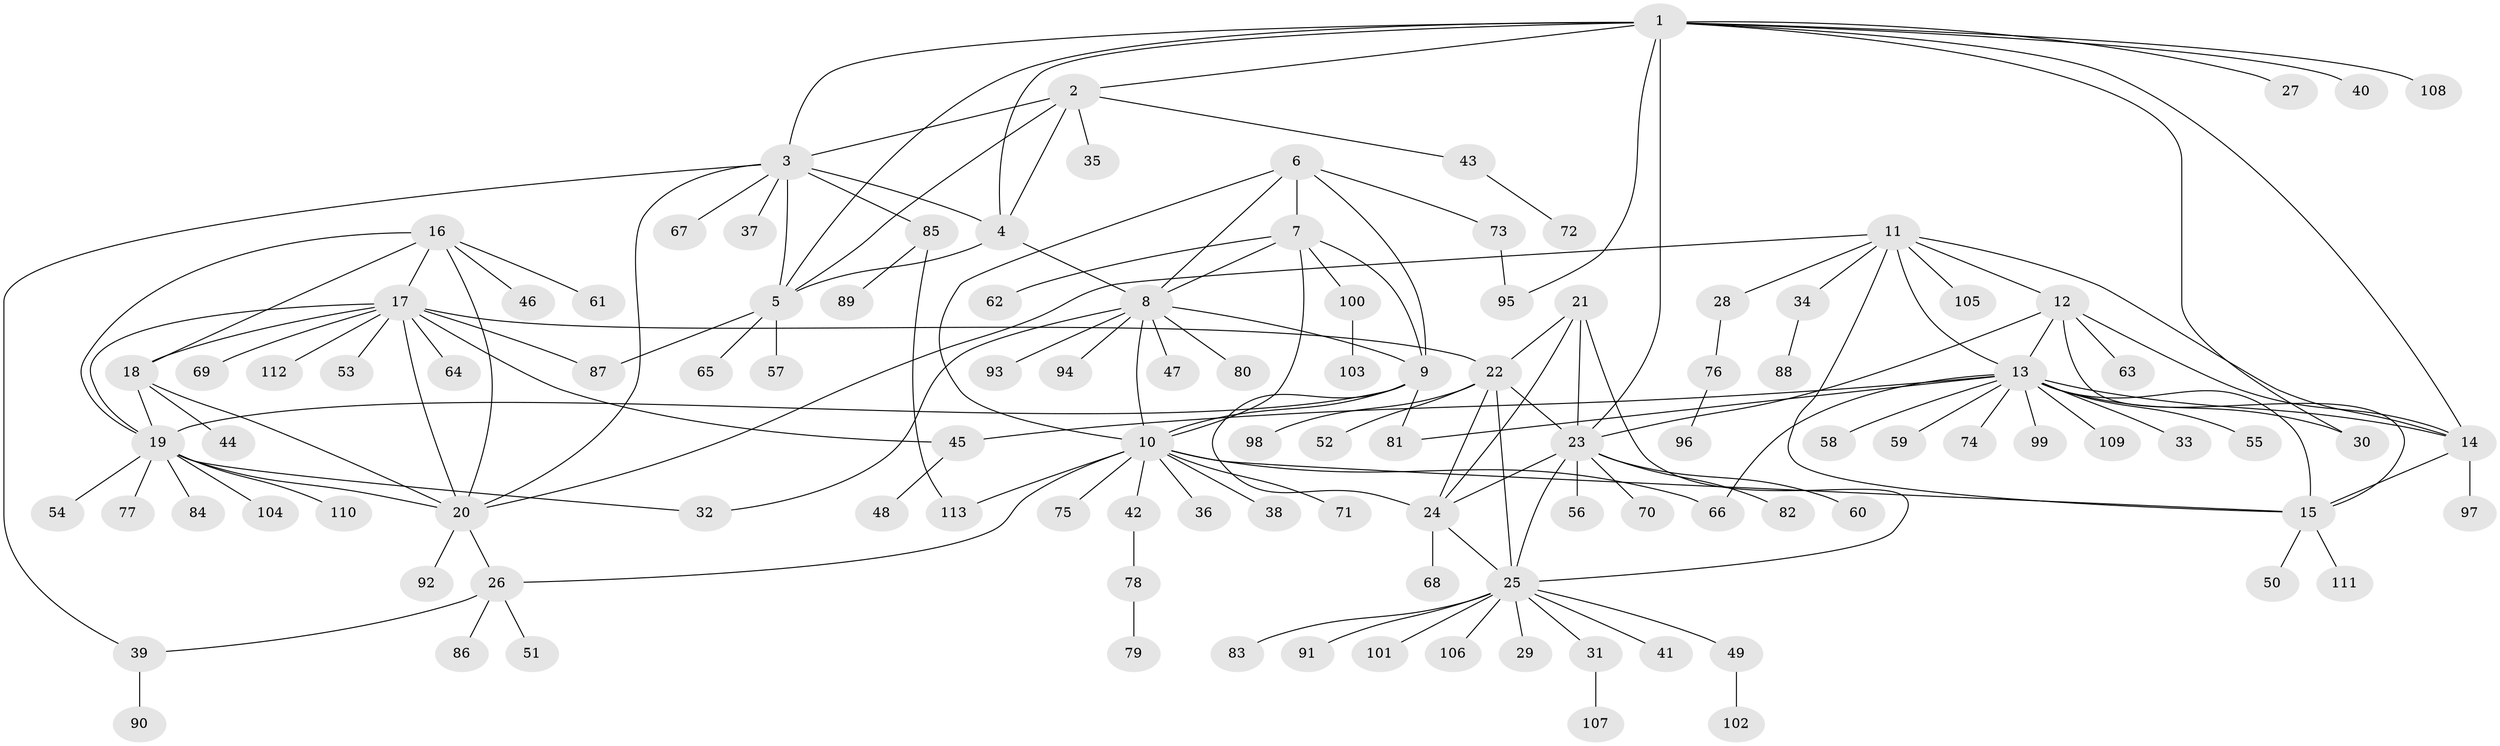 // coarse degree distribution, {9: 0.056179775280898875, 7: 0.011235955056179775, 8: 0.033707865168539325, 13: 0.02247191011235955, 4: 0.033707865168539325, 6: 0.011235955056179775, 5: 0.0449438202247191, 10: 0.011235955056179775, 1: 0.6292134831460674, 2: 0.12359550561797752, 3: 0.02247191011235955}
// Generated by graph-tools (version 1.1) at 2025/52/02/27/25 19:52:17]
// undirected, 113 vertices, 158 edges
graph export_dot {
graph [start="1"]
  node [color=gray90,style=filled];
  1;
  2;
  3;
  4;
  5;
  6;
  7;
  8;
  9;
  10;
  11;
  12;
  13;
  14;
  15;
  16;
  17;
  18;
  19;
  20;
  21;
  22;
  23;
  24;
  25;
  26;
  27;
  28;
  29;
  30;
  31;
  32;
  33;
  34;
  35;
  36;
  37;
  38;
  39;
  40;
  41;
  42;
  43;
  44;
  45;
  46;
  47;
  48;
  49;
  50;
  51;
  52;
  53;
  54;
  55;
  56;
  57;
  58;
  59;
  60;
  61;
  62;
  63;
  64;
  65;
  66;
  67;
  68;
  69;
  70;
  71;
  72;
  73;
  74;
  75;
  76;
  77;
  78;
  79;
  80;
  81;
  82;
  83;
  84;
  85;
  86;
  87;
  88;
  89;
  90;
  91;
  92;
  93;
  94;
  95;
  96;
  97;
  98;
  99;
  100;
  101;
  102;
  103;
  104;
  105;
  106;
  107;
  108;
  109;
  110;
  111;
  112;
  113;
  1 -- 2;
  1 -- 3;
  1 -- 4;
  1 -- 5;
  1 -- 14;
  1 -- 23;
  1 -- 27;
  1 -- 30;
  1 -- 40;
  1 -- 95;
  1 -- 108;
  2 -- 3;
  2 -- 4;
  2 -- 5;
  2 -- 35;
  2 -- 43;
  3 -- 4;
  3 -- 5;
  3 -- 20;
  3 -- 37;
  3 -- 39;
  3 -- 67;
  3 -- 85;
  4 -- 5;
  4 -- 8;
  5 -- 57;
  5 -- 65;
  5 -- 87;
  6 -- 7;
  6 -- 8;
  6 -- 9;
  6 -- 10;
  6 -- 73;
  7 -- 8;
  7 -- 9;
  7 -- 10;
  7 -- 62;
  7 -- 100;
  8 -- 9;
  8 -- 10;
  8 -- 32;
  8 -- 47;
  8 -- 80;
  8 -- 93;
  8 -- 94;
  9 -- 10;
  9 -- 19;
  9 -- 24;
  9 -- 81;
  10 -- 15;
  10 -- 26;
  10 -- 36;
  10 -- 38;
  10 -- 42;
  10 -- 66;
  10 -- 71;
  10 -- 75;
  10 -- 113;
  11 -- 12;
  11 -- 13;
  11 -- 14;
  11 -- 15;
  11 -- 20;
  11 -- 28;
  11 -- 34;
  11 -- 105;
  12 -- 13;
  12 -- 14;
  12 -- 15;
  12 -- 23;
  12 -- 63;
  13 -- 14;
  13 -- 15;
  13 -- 30;
  13 -- 33;
  13 -- 45;
  13 -- 55;
  13 -- 58;
  13 -- 59;
  13 -- 66;
  13 -- 74;
  13 -- 81;
  13 -- 99;
  13 -- 109;
  14 -- 15;
  14 -- 97;
  15 -- 50;
  15 -- 111;
  16 -- 17;
  16 -- 18;
  16 -- 19;
  16 -- 20;
  16 -- 46;
  16 -- 61;
  17 -- 18;
  17 -- 19;
  17 -- 20;
  17 -- 22;
  17 -- 45;
  17 -- 53;
  17 -- 64;
  17 -- 69;
  17 -- 87;
  17 -- 112;
  18 -- 19;
  18 -- 20;
  18 -- 44;
  19 -- 20;
  19 -- 32;
  19 -- 54;
  19 -- 77;
  19 -- 84;
  19 -- 104;
  19 -- 110;
  20 -- 26;
  20 -- 92;
  21 -- 22;
  21 -- 23;
  21 -- 24;
  21 -- 25;
  22 -- 23;
  22 -- 24;
  22 -- 25;
  22 -- 52;
  22 -- 98;
  23 -- 24;
  23 -- 25;
  23 -- 56;
  23 -- 60;
  23 -- 70;
  23 -- 82;
  24 -- 25;
  24 -- 68;
  25 -- 29;
  25 -- 31;
  25 -- 41;
  25 -- 49;
  25 -- 83;
  25 -- 91;
  25 -- 101;
  25 -- 106;
  26 -- 39;
  26 -- 51;
  26 -- 86;
  28 -- 76;
  31 -- 107;
  34 -- 88;
  39 -- 90;
  42 -- 78;
  43 -- 72;
  45 -- 48;
  49 -- 102;
  73 -- 95;
  76 -- 96;
  78 -- 79;
  85 -- 89;
  85 -- 113;
  100 -- 103;
}
